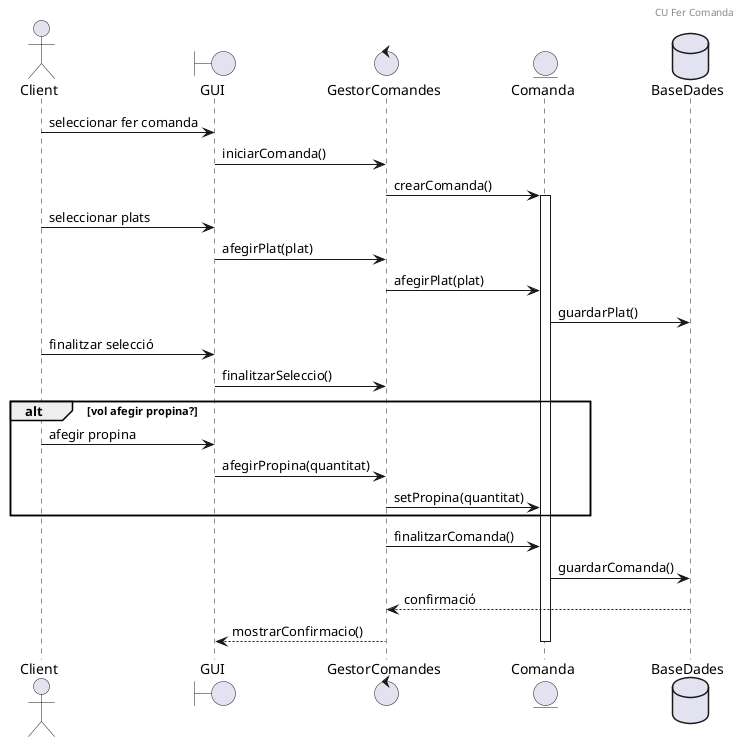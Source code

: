 @startuml
header CU Fer Comanda

actor Client as c
boundary GUI as ui
control GestorComandes as gc
entity "Comanda" as cmd
database "BaseDades" as db

c -> ui : seleccionar fer comanda
ui -> gc : iniciarComanda()
gc -> cmd : crearComanda()
activate cmd

c -> ui : seleccionar plats
ui -> gc : afegirPlat(plat)
gc -> cmd : afegirPlat(plat)
cmd -> db : guardarPlat()

c -> ui : finalitzar selecció
ui -> gc : finalitzarSeleccio()

alt vol afegir propina?
    c -> ui : afegir propina
    ui -> gc : afegirPropina(quantitat)
    gc -> cmd : setPropina(quantitat)
end

gc -> cmd : finalitzarComanda()
cmd -> db : guardarComanda()
db --> gc : confirmaciό
gc --> ui : mostrarConfirmacio()
deactivate cmd

@enduml
